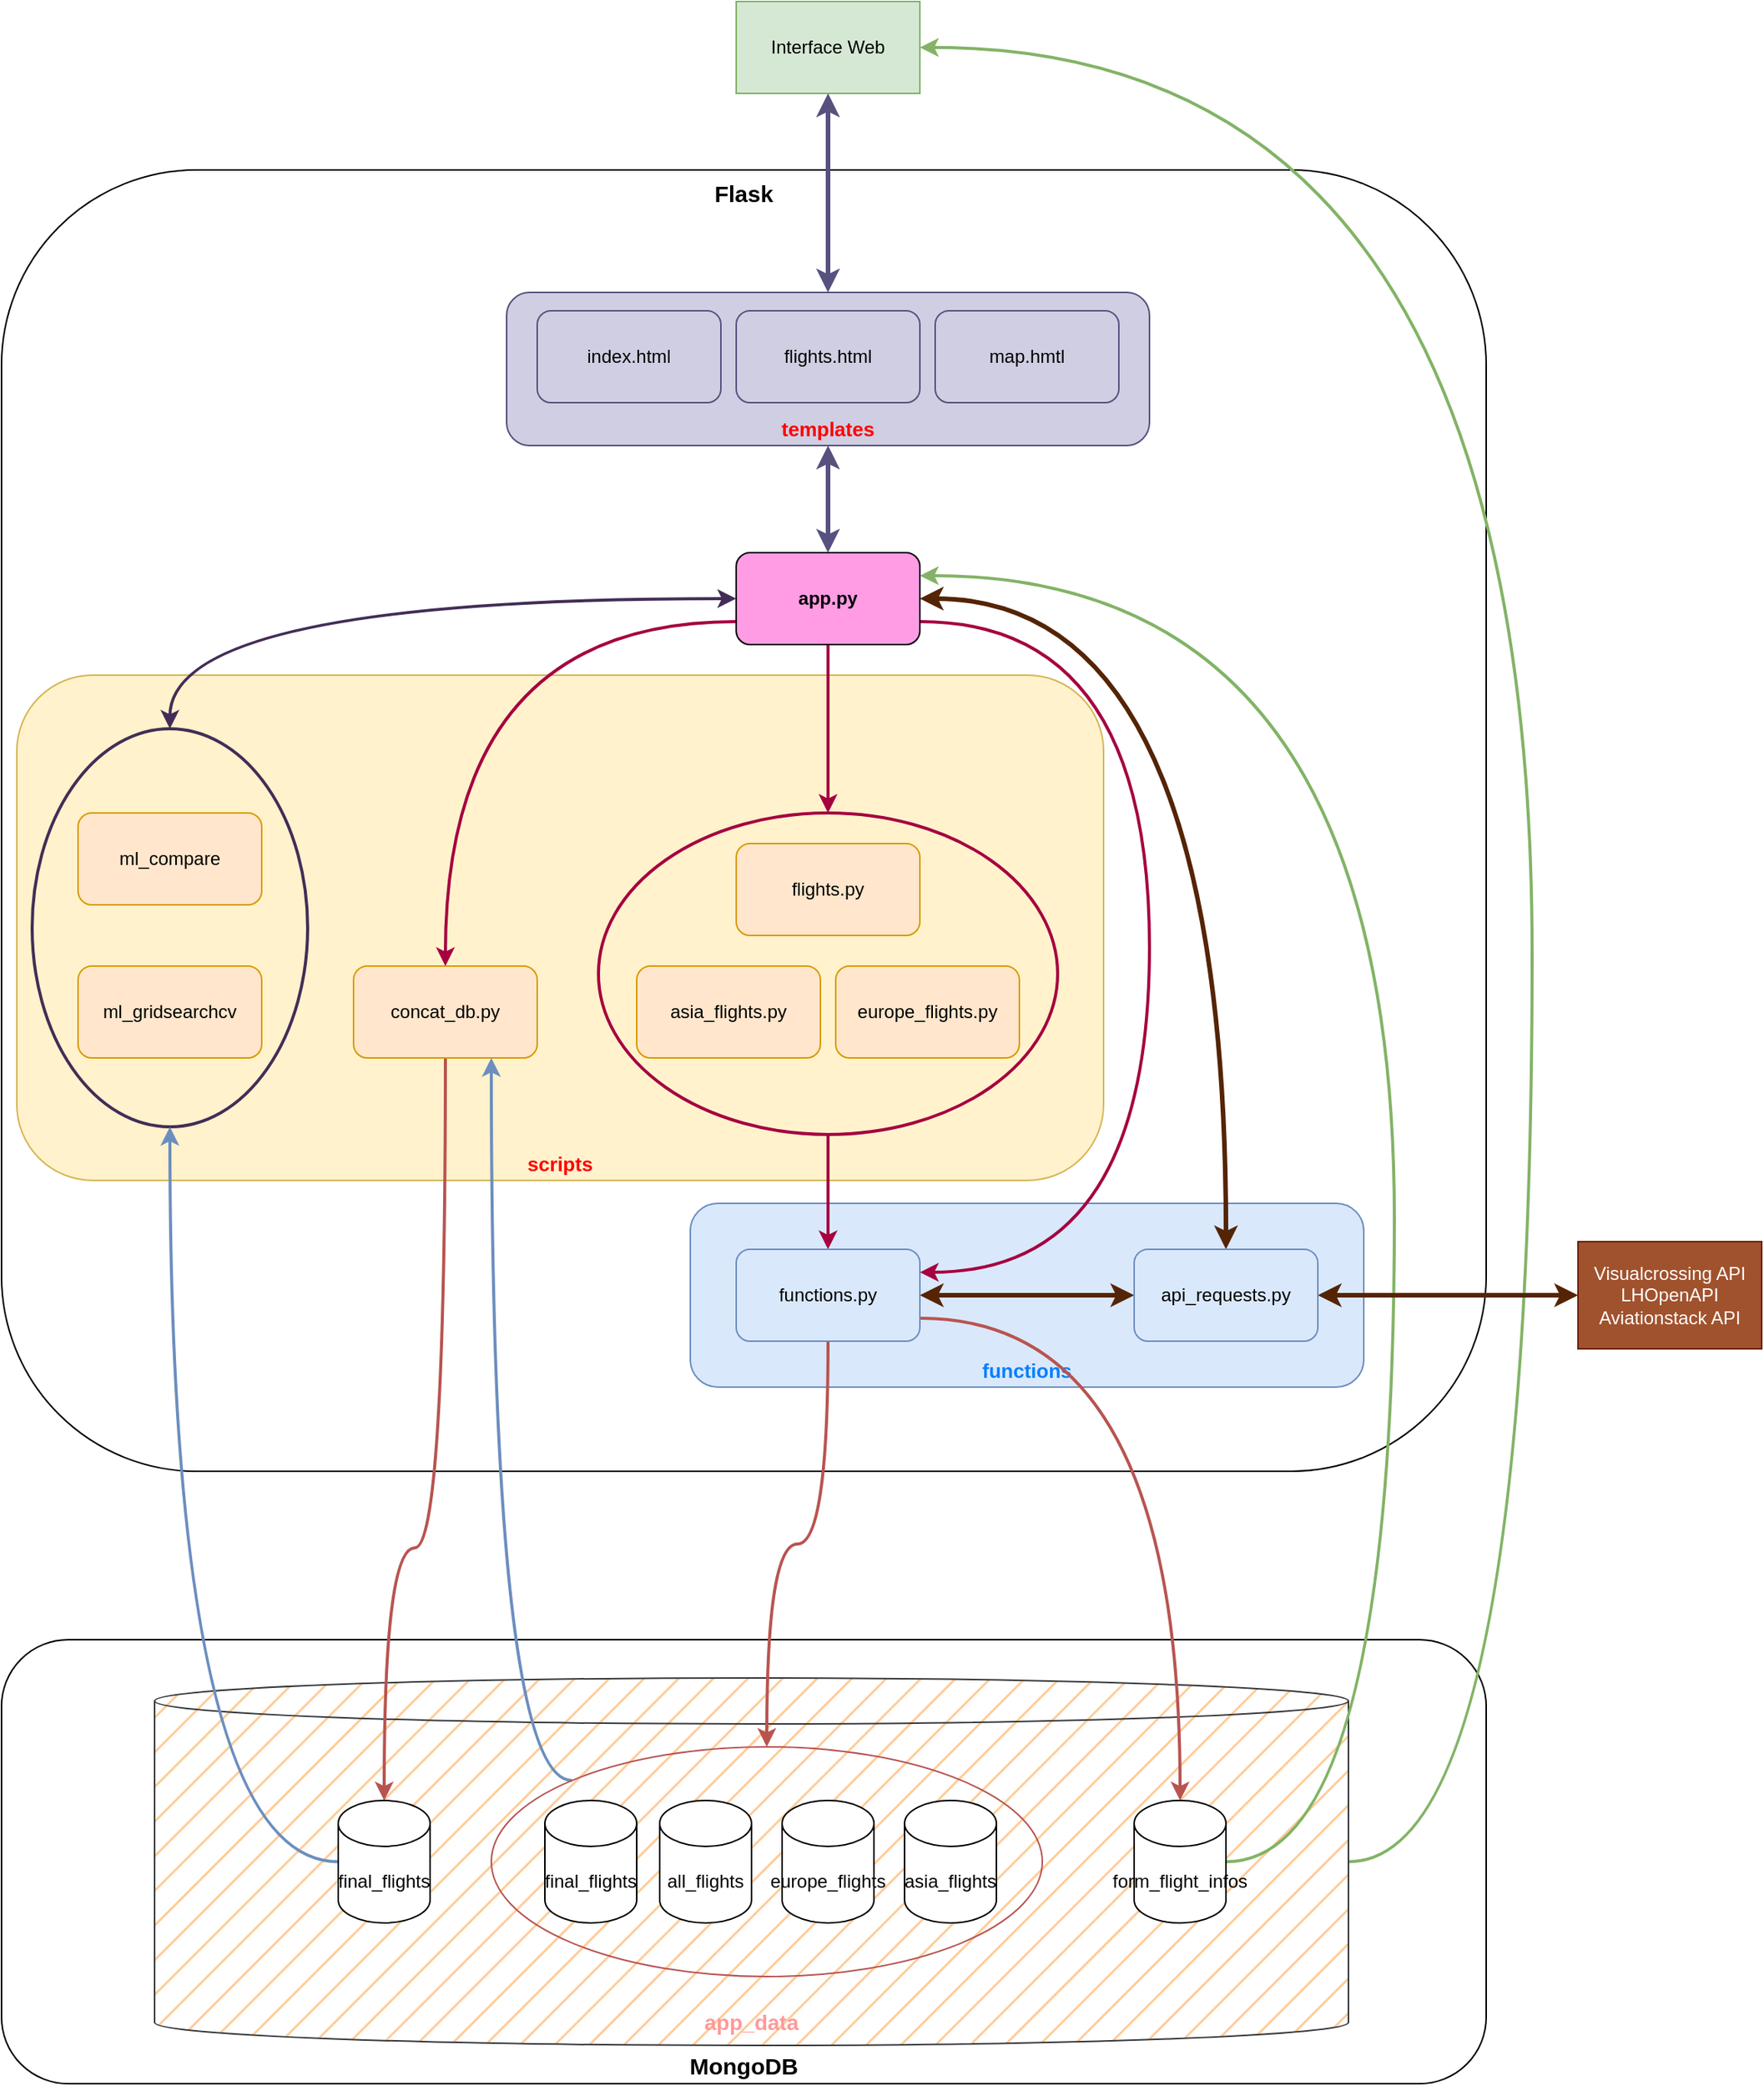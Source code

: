 <mxfile version="24.8.3">
  <diagram id="_Zeu2Und_BIN9iEwyCzT" name="Page-1">
    <mxGraphModel dx="1235" dy="727" grid="1" gridSize="10" guides="1" tooltips="1" connect="1" arrows="1" fold="1" page="1" pageScale="1" pageWidth="1200" pageHeight="1600" math="0" shadow="0">
      <root>
        <mxCell id="0" />
        <mxCell id="1" parent="0" />
        <mxCell id="iOH8eXoNTPQZBnvEToZv-1" value="&lt;font style=&quot;font-size: 15px;&quot;&gt;&lt;b&gt;Flask&lt;/b&gt;&lt;/font&gt;" style="rounded=1;whiteSpace=wrap;html=1;verticalAlign=top;" vertex="1" parent="1">
          <mxGeometry x="20" y="150" width="970" height="850" as="geometry" />
        </mxCell>
        <mxCell id="iOH8eXoNTPQZBnvEToZv-51" value="&lt;b&gt;&lt;font style=&quot;font-size: 13px;&quot; color=&quot;#ff0000&quot;&gt;scripts&lt;/font&gt;&lt;/b&gt;" style="rounded=1;whiteSpace=wrap;html=1;fillColor=#fff2cc;strokeColor=#d6b656;verticalAlign=bottom;" vertex="1" parent="1">
          <mxGeometry x="30" y="480" width="710" height="330" as="geometry" />
        </mxCell>
        <mxCell id="iOH8eXoNTPQZBnvEToZv-49" value="&lt;b&gt;&lt;font style=&quot;font-size: 13px;&quot; color=&quot;#007fff&quot;&gt;functions&lt;/font&gt;&lt;/b&gt;" style="rounded=1;whiteSpace=wrap;html=1;fillColor=#dae8fc;strokeColor=#6c8ebf;verticalAlign=bottom;" vertex="1" parent="1">
          <mxGeometry x="470" y="825" width="440" height="120" as="geometry" />
        </mxCell>
        <mxCell id="iOH8eXoNTPQZBnvEToZv-2" value="&lt;b&gt;&lt;font style=&quot;font-size: 15px;&quot;&gt;MongoDB&lt;/font&gt;&lt;/b&gt;" style="rounded=1;whiteSpace=wrap;html=1;verticalAlign=bottom;" vertex="1" parent="1">
          <mxGeometry x="20" y="1110" width="970" height="290" as="geometry" />
        </mxCell>
        <mxCell id="iOH8eXoNTPQZBnvEToZv-38" style="edgeStyle=orthogonalEdgeStyle;curved=1;rounded=0;orthogonalLoop=1;jettySize=auto;html=1;exitX=1;exitY=0.5;exitDx=0;exitDy=0;exitPerimeter=0;entryX=1;entryY=0.5;entryDx=0;entryDy=0;strokeColor=#82b366;fillColor=#d5e8d4;strokeWidth=2;" edge="1" parent="1" source="iOH8eXoNTPQZBnvEToZv-3" target="iOH8eXoNTPQZBnvEToZv-17">
          <mxGeometry relative="1" as="geometry">
            <Array as="points">
              <mxPoint x="1020" y="1255" />
              <mxPoint x="1020" y="70" />
            </Array>
          </mxGeometry>
        </mxCell>
        <mxCell id="iOH8eXoNTPQZBnvEToZv-3" value="&lt;b&gt;&lt;font color=&quot;#ff9999&quot; style=&quot;font-size: 14px;&quot;&gt;app_data&lt;/font&gt;&lt;/b&gt;" style="shape=cylinder3;whiteSpace=wrap;html=1;boundedLbl=1;backgroundOutline=1;size=15;verticalAlign=bottom;fillColor=#ffcc99;strokeColor=#36393d;fillStyle=hatch;" vertex="1" parent="1">
          <mxGeometry x="120" y="1135" width="780" height="240" as="geometry" />
        </mxCell>
        <mxCell id="iOH8eXoNTPQZBnvEToZv-33" style="edgeStyle=orthogonalEdgeStyle;curved=1;rounded=0;orthogonalLoop=1;jettySize=auto;html=1;exitX=0.5;exitY=0;exitDx=0;exitDy=0;entryX=0;entryY=0.25;entryDx=0;entryDy=0;strokeColor=none;" edge="1" parent="1" source="iOH8eXoNTPQZBnvEToZv-4" target="iOH8eXoNTPQZBnvEToZv-6">
          <mxGeometry relative="1" as="geometry" />
        </mxCell>
        <mxCell id="iOH8eXoNTPQZBnvEToZv-4" value="ml_gridsearchcv" style="rounded=1;whiteSpace=wrap;html=1;fillColor=#ffe6cc;strokeColor=#d79b00;" vertex="1" parent="1">
          <mxGeometry x="70" y="670" width="120" height="60" as="geometry" />
        </mxCell>
        <mxCell id="iOH8eXoNTPQZBnvEToZv-29" style="edgeStyle=orthogonalEdgeStyle;curved=1;rounded=0;orthogonalLoop=1;jettySize=auto;html=1;exitX=0.5;exitY=1;exitDx=0;exitDy=0;entryX=0.5;entryY=0;entryDx=0;entryDy=0;entryPerimeter=0;fillColor=#f8cecc;strokeColor=#b85450;strokeWidth=2;" edge="1" parent="1" source="iOH8eXoNTPQZBnvEToZv-5" target="iOH8eXoNTPQZBnvEToZv-16">
          <mxGeometry relative="1" as="geometry">
            <Array as="points">
              <mxPoint x="310" y="1050" />
              <mxPoint x="270" y="1050" />
            </Array>
          </mxGeometry>
        </mxCell>
        <mxCell id="iOH8eXoNTPQZBnvEToZv-5" value="concat_db.py" style="rounded=1;whiteSpace=wrap;html=1;fillColor=#ffe6cc;strokeColor=#d79b00;" vertex="1" parent="1">
          <mxGeometry x="250" y="670" width="120" height="60" as="geometry" />
        </mxCell>
        <mxCell id="iOH8eXoNTPQZBnvEToZv-41" value="" style="ellipse;whiteSpace=wrap;html=1;fillColor=none;strokeColor=#432D57;strokeWidth=2;fontColor=#ffffff;" vertex="1" parent="1">
          <mxGeometry x="40" y="515" width="180" height="260" as="geometry" />
        </mxCell>
        <mxCell id="iOH8eXoNTPQZBnvEToZv-20" style="edgeStyle=orthogonalEdgeStyle;curved=1;rounded=0;orthogonalLoop=1;jettySize=auto;html=1;exitX=0.5;exitY=1;exitDx=0;exitDy=0;entryX=0.5;entryY=0;entryDx=0;entryDy=0;fillColor=#d80073;strokeColor=#A50040;strokeWidth=2;" edge="1" parent="1" source="iOH8eXoNTPQZBnvEToZv-6" target="iOH8eXoNTPQZBnvEToZv-18">
          <mxGeometry relative="1" as="geometry" />
        </mxCell>
        <mxCell id="iOH8eXoNTPQZBnvEToZv-25" style="edgeStyle=orthogonalEdgeStyle;curved=1;rounded=0;orthogonalLoop=1;jettySize=auto;html=1;exitX=1;exitY=0.75;exitDx=0;exitDy=0;entryX=1;entryY=0.25;entryDx=0;entryDy=0;fillColor=#d80073;strokeColor=#A50040;strokeWidth=2;" edge="1" parent="1" source="iOH8eXoNTPQZBnvEToZv-6" target="iOH8eXoNTPQZBnvEToZv-10">
          <mxGeometry relative="1" as="geometry">
            <Array as="points">
              <mxPoint x="770" y="445" />
              <mxPoint x="770" y="870" />
            </Array>
          </mxGeometry>
        </mxCell>
        <mxCell id="iOH8eXoNTPQZBnvEToZv-32" style="edgeStyle=orthogonalEdgeStyle;curved=1;rounded=0;orthogonalLoop=1;jettySize=auto;html=1;exitX=0;exitY=0.75;exitDx=0;exitDy=0;fillColor=#d80073;strokeColor=#A50040;strokeWidth=2;" edge="1" parent="1" source="iOH8eXoNTPQZBnvEToZv-6" target="iOH8eXoNTPQZBnvEToZv-5">
          <mxGeometry relative="1" as="geometry" />
        </mxCell>
        <mxCell id="iOH8eXoNTPQZBnvEToZv-6" value="app.py" style="rounded=1;whiteSpace=wrap;html=1;fontStyle=1;fillColor=#FF9CE4;" vertex="1" parent="1">
          <mxGeometry x="500" y="400" width="120" height="60" as="geometry" />
        </mxCell>
        <mxCell id="iOH8eXoNTPQZBnvEToZv-24" style="edgeStyle=orthogonalEdgeStyle;curved=1;rounded=0;orthogonalLoop=1;jettySize=auto;html=1;exitX=0.5;exitY=1;exitDx=0;exitDy=0;entryX=0.5;entryY=0;entryDx=0;entryDy=0;fillColor=#f8cecc;strokeColor=#b85450;strokeWidth=2;" edge="1" parent="1" source="iOH8eXoNTPQZBnvEToZv-10" target="iOH8eXoNTPQZBnvEToZv-23">
          <mxGeometry relative="1" as="geometry" />
        </mxCell>
        <mxCell id="iOH8eXoNTPQZBnvEToZv-21" style="edgeStyle=orthogonalEdgeStyle;curved=1;rounded=0;orthogonalLoop=1;jettySize=auto;html=1;exitX=0.5;exitY=1;exitDx=0;exitDy=0;fillColor=#d80073;strokeColor=#A50040;strokeWidth=2;" edge="1" parent="1" source="iOH8eXoNTPQZBnvEToZv-18" target="iOH8eXoNTPQZBnvEToZv-10">
          <mxGeometry relative="1" as="geometry" />
        </mxCell>
        <mxCell id="iOH8eXoNTPQZBnvEToZv-18" value="" style="ellipse;whiteSpace=wrap;html=1;fillColor=none;strokeColor=#A50040;strokeWidth=2;fontColor=#ffffff;" vertex="1" parent="1">
          <mxGeometry x="410" y="570" width="300" height="210" as="geometry" />
        </mxCell>
        <mxCell id="iOH8eXoNTPQZBnvEToZv-28" style="edgeStyle=orthogonalEdgeStyle;curved=1;rounded=0;orthogonalLoop=1;jettySize=auto;html=1;exitX=1;exitY=0.5;exitDx=0;exitDy=0;exitPerimeter=0;entryX=1;entryY=0.25;entryDx=0;entryDy=0;fillColor=#d5e8d4;strokeColor=#82b366;strokeWidth=2;" edge="1" parent="1" source="iOH8eXoNTPQZBnvEToZv-15" target="iOH8eXoNTPQZBnvEToZv-6">
          <mxGeometry relative="1" as="geometry">
            <Array as="points">
              <mxPoint x="930" y="1255" />
              <mxPoint x="930" y="415" />
            </Array>
          </mxGeometry>
        </mxCell>
        <mxCell id="iOH8eXoNTPQZBnvEToZv-15" value="form_flight_infos" style="shape=cylinder3;whiteSpace=wrap;html=1;boundedLbl=1;backgroundOutline=1;size=15;" vertex="1" parent="1">
          <mxGeometry x="760" y="1215" width="60" height="80" as="geometry" />
        </mxCell>
        <mxCell id="iOH8eXoNTPQZBnvEToZv-31" style="edgeStyle=orthogonalEdgeStyle;curved=1;rounded=0;orthogonalLoop=1;jettySize=auto;html=1;exitX=0;exitY=0.5;exitDx=0;exitDy=0;exitPerimeter=0;entryX=0.5;entryY=1;entryDx=0;entryDy=0;fillColor=#dae8fc;strokeColor=#6c8ebf;strokeWidth=2;" edge="1" parent="1" source="iOH8eXoNTPQZBnvEToZv-16" target="iOH8eXoNTPQZBnvEToZv-41">
          <mxGeometry relative="1" as="geometry" />
        </mxCell>
        <mxCell id="iOH8eXoNTPQZBnvEToZv-16" value="final_flights" style="shape=cylinder3;whiteSpace=wrap;html=1;boundedLbl=1;backgroundOutline=1;size=15;" vertex="1" parent="1">
          <mxGeometry x="240" y="1215" width="60" height="80" as="geometry" />
        </mxCell>
        <mxCell id="iOH8eXoNTPQZBnvEToZv-17" value="Interface Web" style="rounded=0;whiteSpace=wrap;html=1;fillColor=#d5e8d4;strokeColor=#82b366;" vertex="1" parent="1">
          <mxGeometry x="500" y="40" width="120" height="60" as="geometry" />
        </mxCell>
        <mxCell id="iOH8eXoNTPQZBnvEToZv-30" style="edgeStyle=orthogonalEdgeStyle;curved=1;rounded=0;orthogonalLoop=1;jettySize=auto;html=1;exitX=0;exitY=0;exitDx=0;exitDy=0;entryX=0.75;entryY=1;entryDx=0;entryDy=0;fillColor=#dae8fc;strokeColor=#6c8ebf;strokeWidth=2;" edge="1" parent="1" source="iOH8eXoNTPQZBnvEToZv-23" target="iOH8eXoNTPQZBnvEToZv-5">
          <mxGeometry relative="1" as="geometry">
            <Array as="points">
              <mxPoint x="340" y="1202" />
            </Array>
          </mxGeometry>
        </mxCell>
        <mxCell id="iOH8eXoNTPQZBnvEToZv-23" value="" style="ellipse;whiteSpace=wrap;html=1;fillColor=none;strokeColor=#b85450;" vertex="1" parent="1">
          <mxGeometry x="340" y="1180" width="360" height="150" as="geometry" />
        </mxCell>
        <mxCell id="iOH8eXoNTPQZBnvEToZv-7" value="flights.py" style="rounded=1;whiteSpace=wrap;html=1;fillColor=#ffe6cc;strokeColor=#d79b00;" vertex="1" parent="1">
          <mxGeometry x="500" y="590" width="120" height="60" as="geometry" />
        </mxCell>
        <mxCell id="iOH8eXoNTPQZBnvEToZv-8" value="asia_flights.py" style="rounded=1;whiteSpace=wrap;html=1;fillColor=#ffe6cc;strokeColor=#d79b00;" vertex="1" parent="1">
          <mxGeometry x="435" y="670" width="120" height="60" as="geometry" />
        </mxCell>
        <mxCell id="iOH8eXoNTPQZBnvEToZv-9" value="europe_flights.py" style="rounded=1;whiteSpace=wrap;html=1;fillColor=#ffe6cc;strokeColor=#d79b00;" vertex="1" parent="1">
          <mxGeometry x="565" y="670" width="120" height="60" as="geometry" />
        </mxCell>
        <mxCell id="iOH8eXoNTPQZBnvEToZv-11" value="all_flights" style="shape=cylinder3;whiteSpace=wrap;html=1;boundedLbl=1;backgroundOutline=1;size=15;" vertex="1" parent="1">
          <mxGeometry x="450" y="1215" width="60" height="80" as="geometry" />
        </mxCell>
        <mxCell id="iOH8eXoNTPQZBnvEToZv-13" value="europe_flights" style="shape=cylinder3;whiteSpace=wrap;html=1;boundedLbl=1;backgroundOutline=1;size=15;" vertex="1" parent="1">
          <mxGeometry x="530" y="1215" width="60" height="80" as="geometry" />
        </mxCell>
        <mxCell id="iOH8eXoNTPQZBnvEToZv-14" value="asia_flights" style="shape=cylinder3;whiteSpace=wrap;html=1;boundedLbl=1;backgroundOutline=1;size=15;" vertex="1" parent="1">
          <mxGeometry x="610" y="1215" width="60" height="80" as="geometry" />
        </mxCell>
        <mxCell id="iOH8eXoNTPQZBnvEToZv-27" style="edgeStyle=orthogonalEdgeStyle;curved=1;rounded=0;orthogonalLoop=1;jettySize=auto;html=1;exitX=1;exitY=0.75;exitDx=0;exitDy=0;entryX=0.5;entryY=0;entryDx=0;entryDy=0;entryPerimeter=0;fillColor=#f8cecc;strokeColor=#b85450;strokeWidth=2;" edge="1" parent="1" source="iOH8eXoNTPQZBnvEToZv-10" target="iOH8eXoNTPQZBnvEToZv-15">
          <mxGeometry relative="1" as="geometry" />
        </mxCell>
        <mxCell id="iOH8eXoNTPQZBnvEToZv-35" value="" style="endArrow=classic;startArrow=classic;html=1;rounded=0;curved=1;edgeStyle=orthogonalEdgeStyle;exitX=0.5;exitY=0;exitDx=0;exitDy=0;entryX=0;entryY=0.5;entryDx=0;entryDy=0;fillColor=#76608a;strokeColor=#432D57;strokeWidth=2;" edge="1" parent="1" source="iOH8eXoNTPQZBnvEToZv-41" target="iOH8eXoNTPQZBnvEToZv-6">
          <mxGeometry width="50" height="50" relative="1" as="geometry">
            <mxPoint x="560" y="470" as="sourcePoint" />
            <mxPoint x="610" y="420" as="targetPoint" />
          </mxGeometry>
        </mxCell>
        <mxCell id="iOH8eXoNTPQZBnvEToZv-37" value="" style="endArrow=classic;startArrow=classic;html=1;rounded=0;curved=1;entryX=0.5;entryY=1;entryDx=0;entryDy=0;exitX=0.5;exitY=0;exitDx=0;exitDy=0;fillColor=#d0cee2;strokeColor=#56517e;strokeWidth=3;" edge="1" parent="1" source="iOH8eXoNTPQZBnvEToZv-52" target="iOH8eXoNTPQZBnvEToZv-17">
          <mxGeometry width="50" height="50" relative="1" as="geometry">
            <mxPoint x="560" y="370" as="sourcePoint" />
            <mxPoint x="610" y="320" as="targetPoint" />
          </mxGeometry>
        </mxCell>
        <mxCell id="iOH8eXoNTPQZBnvEToZv-39" value="ml_compare" style="rounded=1;whiteSpace=wrap;html=1;fillColor=#ffe6cc;strokeColor=#d79b00;" vertex="1" parent="1">
          <mxGeometry x="70" y="570" width="120" height="60" as="geometry" />
        </mxCell>
        <mxCell id="iOH8eXoNTPQZBnvEToZv-42" value="final_flights" style="shape=cylinder3;whiteSpace=wrap;html=1;boundedLbl=1;backgroundOutline=1;size=15;" vertex="1" parent="1">
          <mxGeometry x="375" y="1215" width="60" height="80" as="geometry" />
        </mxCell>
        <mxCell id="iOH8eXoNTPQZBnvEToZv-45" value="" style="endArrow=classic;startArrow=classic;html=1;rounded=0;curved=1;exitX=1;exitY=0.5;exitDx=0;exitDy=0;entryX=0;entryY=0.5;entryDx=0;entryDy=0;strokeColor=#542405;strokeWidth=3;" edge="1" parent="1" source="iOH8eXoNTPQZBnvEToZv-10" target="iOH8eXoNTPQZBnvEToZv-43">
          <mxGeometry width="50" height="50" relative="1" as="geometry">
            <mxPoint x="520" y="715" as="sourcePoint" />
            <mxPoint x="570" y="665" as="targetPoint" />
          </mxGeometry>
        </mxCell>
        <mxCell id="iOH8eXoNTPQZBnvEToZv-46" value="" style="endArrow=classic;startArrow=classic;html=1;rounded=0;curved=1;exitX=1;exitY=0.5;exitDx=0;exitDy=0;entryX=0.5;entryY=0;entryDx=0;entryDy=0;strokeColor=#542405;edgeStyle=orthogonalEdgeStyle;strokeWidth=3;" edge="1" parent="1" source="iOH8eXoNTPQZBnvEToZv-6" target="iOH8eXoNTPQZBnvEToZv-43">
          <mxGeometry width="50" height="50" relative="1" as="geometry">
            <mxPoint x="630" y="870" as="sourcePoint" />
            <mxPoint x="770" y="870" as="targetPoint" />
          </mxGeometry>
        </mxCell>
        <mxCell id="iOH8eXoNTPQZBnvEToZv-47" value="Visualcrossing API&lt;br&gt;LHOpenAPI&lt;br&gt;Aviationstack API" style="rounded=0;whiteSpace=wrap;html=1;fillColor=#a0522d;fontColor=#ffffff;strokeColor=#6D1F00;" vertex="1" parent="1">
          <mxGeometry x="1050" y="850" width="120" height="70" as="geometry" />
        </mxCell>
        <mxCell id="iOH8eXoNTPQZBnvEToZv-48" value="" style="endArrow=classic;startArrow=classic;html=1;rounded=0;curved=1;exitX=1;exitY=0.5;exitDx=0;exitDy=0;entryX=0;entryY=0.5;entryDx=0;entryDy=0;strokeColor=#542405;strokeWidth=3;" edge="1" parent="1" source="iOH8eXoNTPQZBnvEToZv-43" target="iOH8eXoNTPQZBnvEToZv-47">
          <mxGeometry width="50" height="50" relative="1" as="geometry">
            <mxPoint x="630" y="870" as="sourcePoint" />
            <mxPoint x="770" y="870" as="targetPoint" />
          </mxGeometry>
        </mxCell>
        <mxCell id="iOH8eXoNTPQZBnvEToZv-10" value="functions.py" style="rounded=1;whiteSpace=wrap;html=1;fillColor=#dae8fc;strokeColor=#6c8ebf;" vertex="1" parent="1">
          <mxGeometry x="500" y="855" width="120" height="60" as="geometry" />
        </mxCell>
        <mxCell id="iOH8eXoNTPQZBnvEToZv-43" value="api_requests.py" style="rounded=1;whiteSpace=wrap;html=1;fillColor=#dae8fc;strokeColor=#6c8ebf;" vertex="1" parent="1">
          <mxGeometry x="760" y="855" width="120" height="60" as="geometry" />
        </mxCell>
        <mxCell id="iOH8eXoNTPQZBnvEToZv-52" value="&lt;b&gt;&lt;font style=&quot;font-size: 13px;&quot; color=&quot;#ff0000&quot;&gt;templates&lt;/font&gt;&lt;/b&gt;" style="rounded=1;whiteSpace=wrap;html=1;fillColor=#d0cee2;strokeColor=#56517e;verticalAlign=bottom;" vertex="1" parent="1">
          <mxGeometry x="350" y="230" width="420" height="100" as="geometry" />
        </mxCell>
        <mxCell id="iOH8eXoNTPQZBnvEToZv-53" value="index.html" style="rounded=1;whiteSpace=wrap;html=1;fillColor=#d0cee2;strokeColor=#56517e;" vertex="1" parent="1">
          <mxGeometry x="370" y="242" width="120" height="60" as="geometry" />
        </mxCell>
        <mxCell id="iOH8eXoNTPQZBnvEToZv-54" value="flights.html" style="rounded=1;whiteSpace=wrap;html=1;fillColor=#d0cee2;strokeColor=#56517e;" vertex="1" parent="1">
          <mxGeometry x="500" y="242" width="120" height="60" as="geometry" />
        </mxCell>
        <mxCell id="iOH8eXoNTPQZBnvEToZv-55" value="map.hmtl" style="rounded=1;whiteSpace=wrap;html=1;fillColor=#d0cee2;strokeColor=#56517e;" vertex="1" parent="1">
          <mxGeometry x="630" y="242" width="120" height="60" as="geometry" />
        </mxCell>
        <mxCell id="iOH8eXoNTPQZBnvEToZv-56" value="" style="endArrow=classic;startArrow=classic;html=1;rounded=0;curved=1;entryX=0.5;entryY=1;entryDx=0;entryDy=0;exitX=0.5;exitY=0;exitDx=0;exitDy=0;fillColor=#d0cee2;strokeColor=#56517e;strokeWidth=3;" edge="1" parent="1" source="iOH8eXoNTPQZBnvEToZv-6" target="iOH8eXoNTPQZBnvEToZv-52">
          <mxGeometry width="50" height="50" relative="1" as="geometry">
            <mxPoint x="600" y="350" as="sourcePoint" />
            <mxPoint x="610" y="110" as="targetPoint" />
          </mxGeometry>
        </mxCell>
      </root>
    </mxGraphModel>
  </diagram>
</mxfile>
